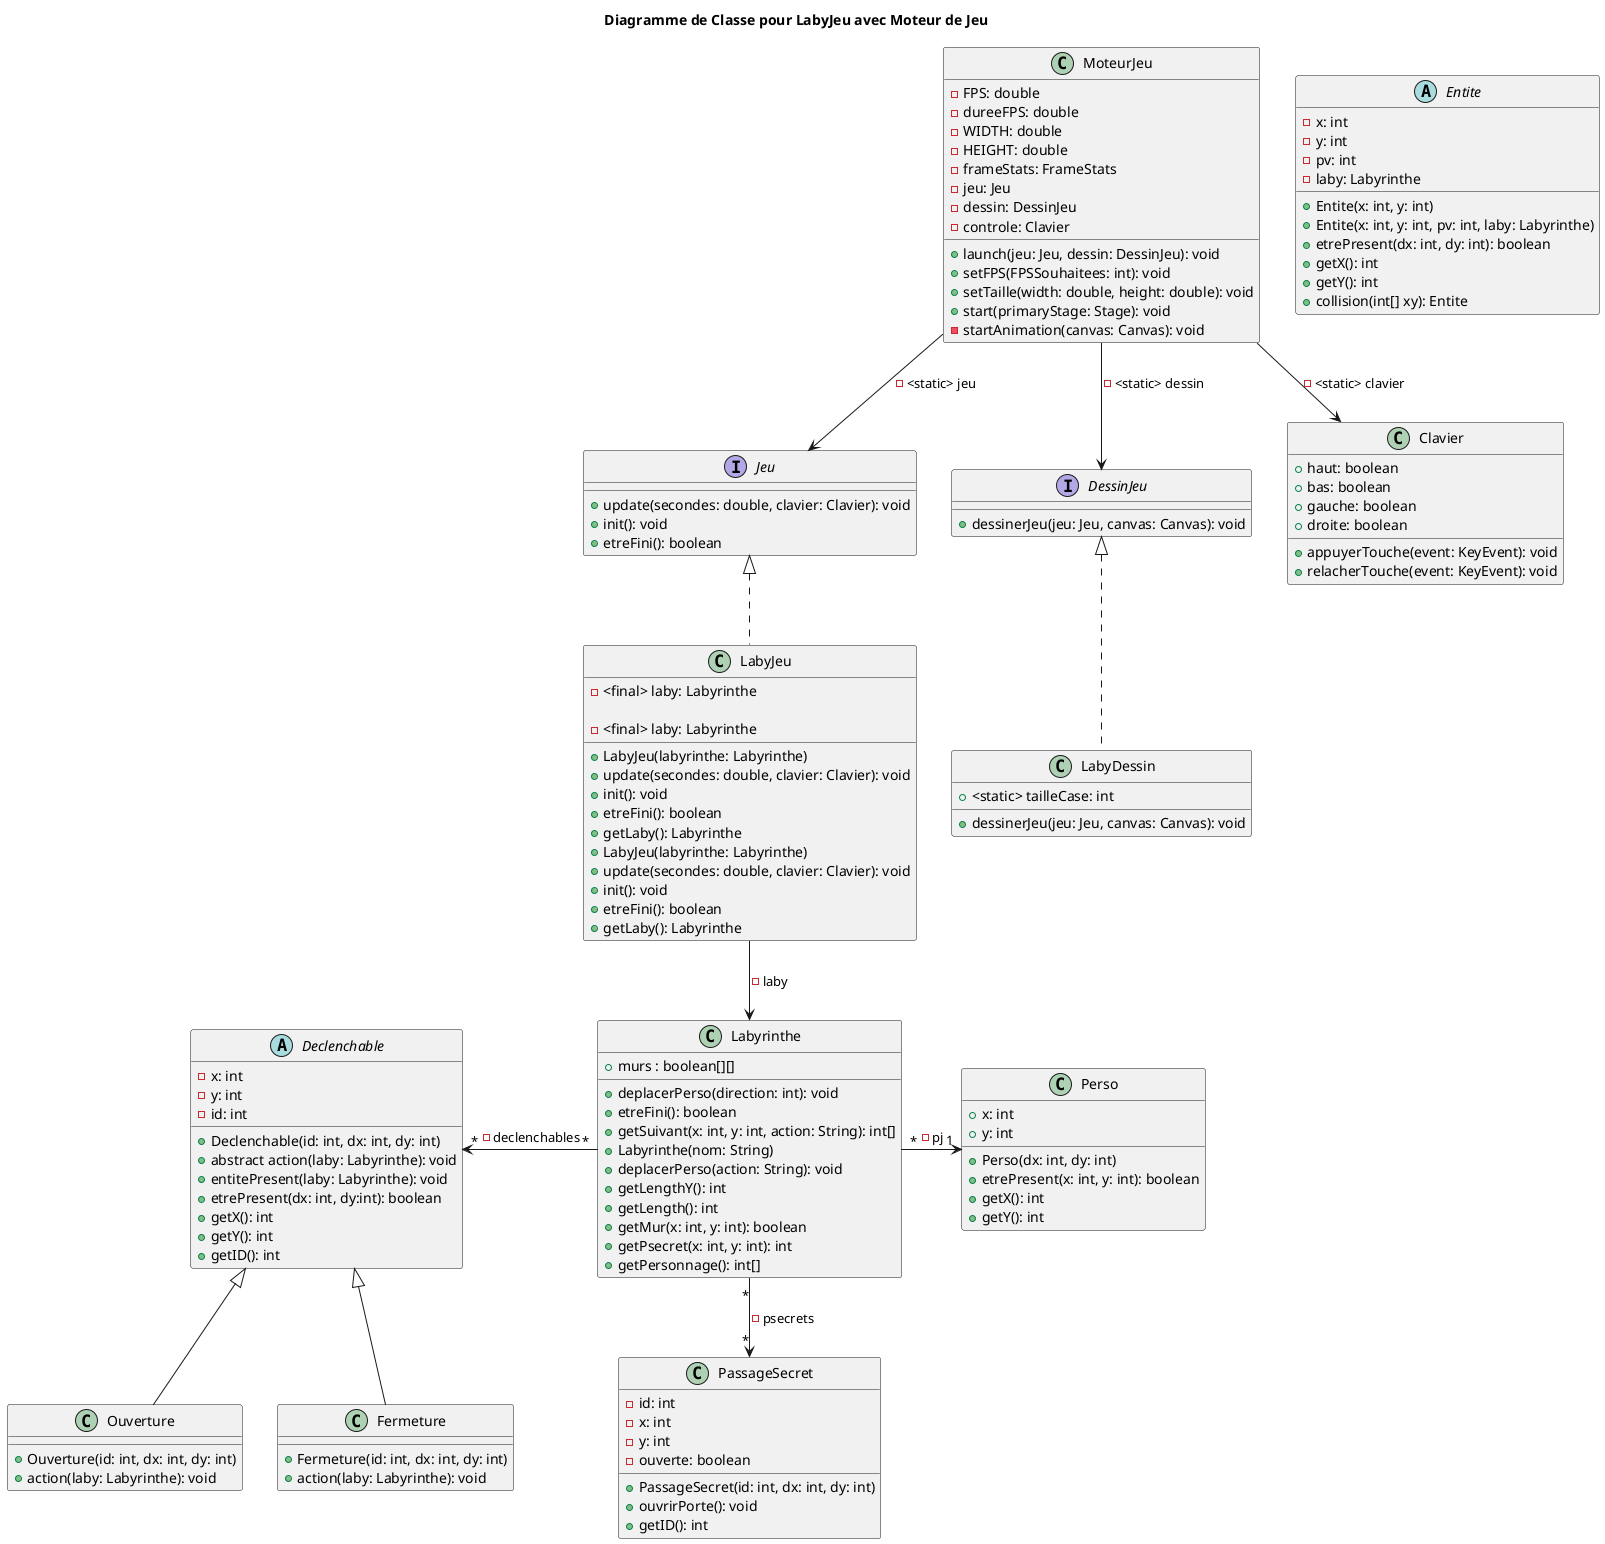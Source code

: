 @startuml
title Diagramme de Classe pour LabyJeu avec Moteur de Jeu

interface Jeu {
    +update(secondes: double, clavier: Clavier): void
    +init(): void
    +etreFini(): boolean
}

class LabyJeu {
    - <final> laby: Labyrinthe

    +LabyJeu(labyrinthe: Labyrinthe)
    +update(secondes: double, clavier: Clavier): void
    +init(): void
    +etreFini(): boolean
    +getLaby(): Labyrinthe
}

interface DessinJeu {
    +dessinerJeu(jeu: Jeu, canvas: Canvas): void
}

class LabyJeu {
    - <final> laby: Labyrinthe

    +LabyJeu(labyrinthe: Labyrinthe)
    +update(secondes: double, clavier: Clavier): void
    +init(): void
    +etreFini(): boolean
    +getLaby(): Labyrinthe
}

class LabyDessin {
    +<static> tailleCase: int
    +dessinerJeu(jeu: Jeu, canvas: Canvas): void
}

class Labyrinthe {
    +murs : boolean[][]


    +deplacerPerso(direction: int): void
    +etreFini(): boolean
    +getSuivant(x: int, y: int, action: String): int[]
    +Labyrinthe(nom: String)
    +deplacerPerso(action: String): void
    +getLengthY(): int
    +getLength(): int
    +getMur(x: int, y: int): boolean
    +getPsecret(x: int, y: int): int
    +getPersonnage(): int[]
}

class Clavier {
    +haut: boolean
    +bas: boolean
    +gauche: boolean
    +droite: boolean
    +appuyerTouche(event: KeyEvent): void
    +relacherTouche(event: KeyEvent): void
}

class MoteurJeu {
    -FPS: double
    -dureeFPS: double
    -WIDTH: double
    -HEIGHT: double
    -frameStats: FrameStats
    -jeu: Jeu
    -dessin: DessinJeu
    -controle: Clavier
    +launch(jeu: Jeu, dessin: DessinJeu): void
    +setFPS(FPSSouhaitees: int): void
    +setTaille(width: double, height: double): void
    +start(primaryStage: Stage): void
    -startAnimation(canvas: Canvas): void
}

class Perso {
    +x: int
    +y: int
    +Perso(dx: int, dy: int)
    +etrePresent(x: int, y: int): boolean
    +getX(): int
    +getY(): int
}

abstract class Declenchable {
    -x: int
    -y: int
    -id: int
    +Declenchable(id: int, dx: int, dy: int)
    +abstract action(laby: Labyrinthe): void
    +entitePresent(laby: Labyrinthe): void
    +etrePresent(dx: int, dy:int): boolean
    +getX(): int
    +getY(): int
    +getID(): int
}

class PassageSecret{
    -id: int
    -x: int
    -y: int
    -ouverte: boolean
    +PassageSecret(id: int, dx: int, dy: int)
    +ouvrirPorte(): void
    +getID(): int
}

class Ouverture{
    +Ouverture(id: int, dx: int, dy: int)
    +action(laby: Labyrinthe): void
}

class Fermeture{
    +Fermeture(id: int, dx: int, dy: int)
    +action(laby: Labyrinthe): void
}

abstract class Entite{
    -x: int
    -y: int
    -pv: int
    -laby: Labyrinthe
    +Entite(x: int, y: int)
    +Entite(x: int, y: int, pv: int, laby: Labyrinthe)
    +etrePresent(dx: int, dy: int): boolean
    +getX(): int
    +getY(): int
    +collision(int[] xy): Entite
}

Jeu <|.. LabyJeu
LabyJeu --> Labyrinthe : -laby
MoteurJeu --> Jeu : -<static> jeu
MoteurJeu --> DessinJeu : -<static> dessin
MoteurJeu --> Clavier : -<static> clavier
DessinJeu <|.. LabyDessin
Labyrinthe "*"->"1" Perso : -pj
  Labyrinthe "*"-->"*" PassageSecret : -psecrets
Declenchable "*"<-"*" Labyrinthe : -declenchables
 Declenchable <|-- Ouverture
 Declenchable <|-- Fermeture
@enduml